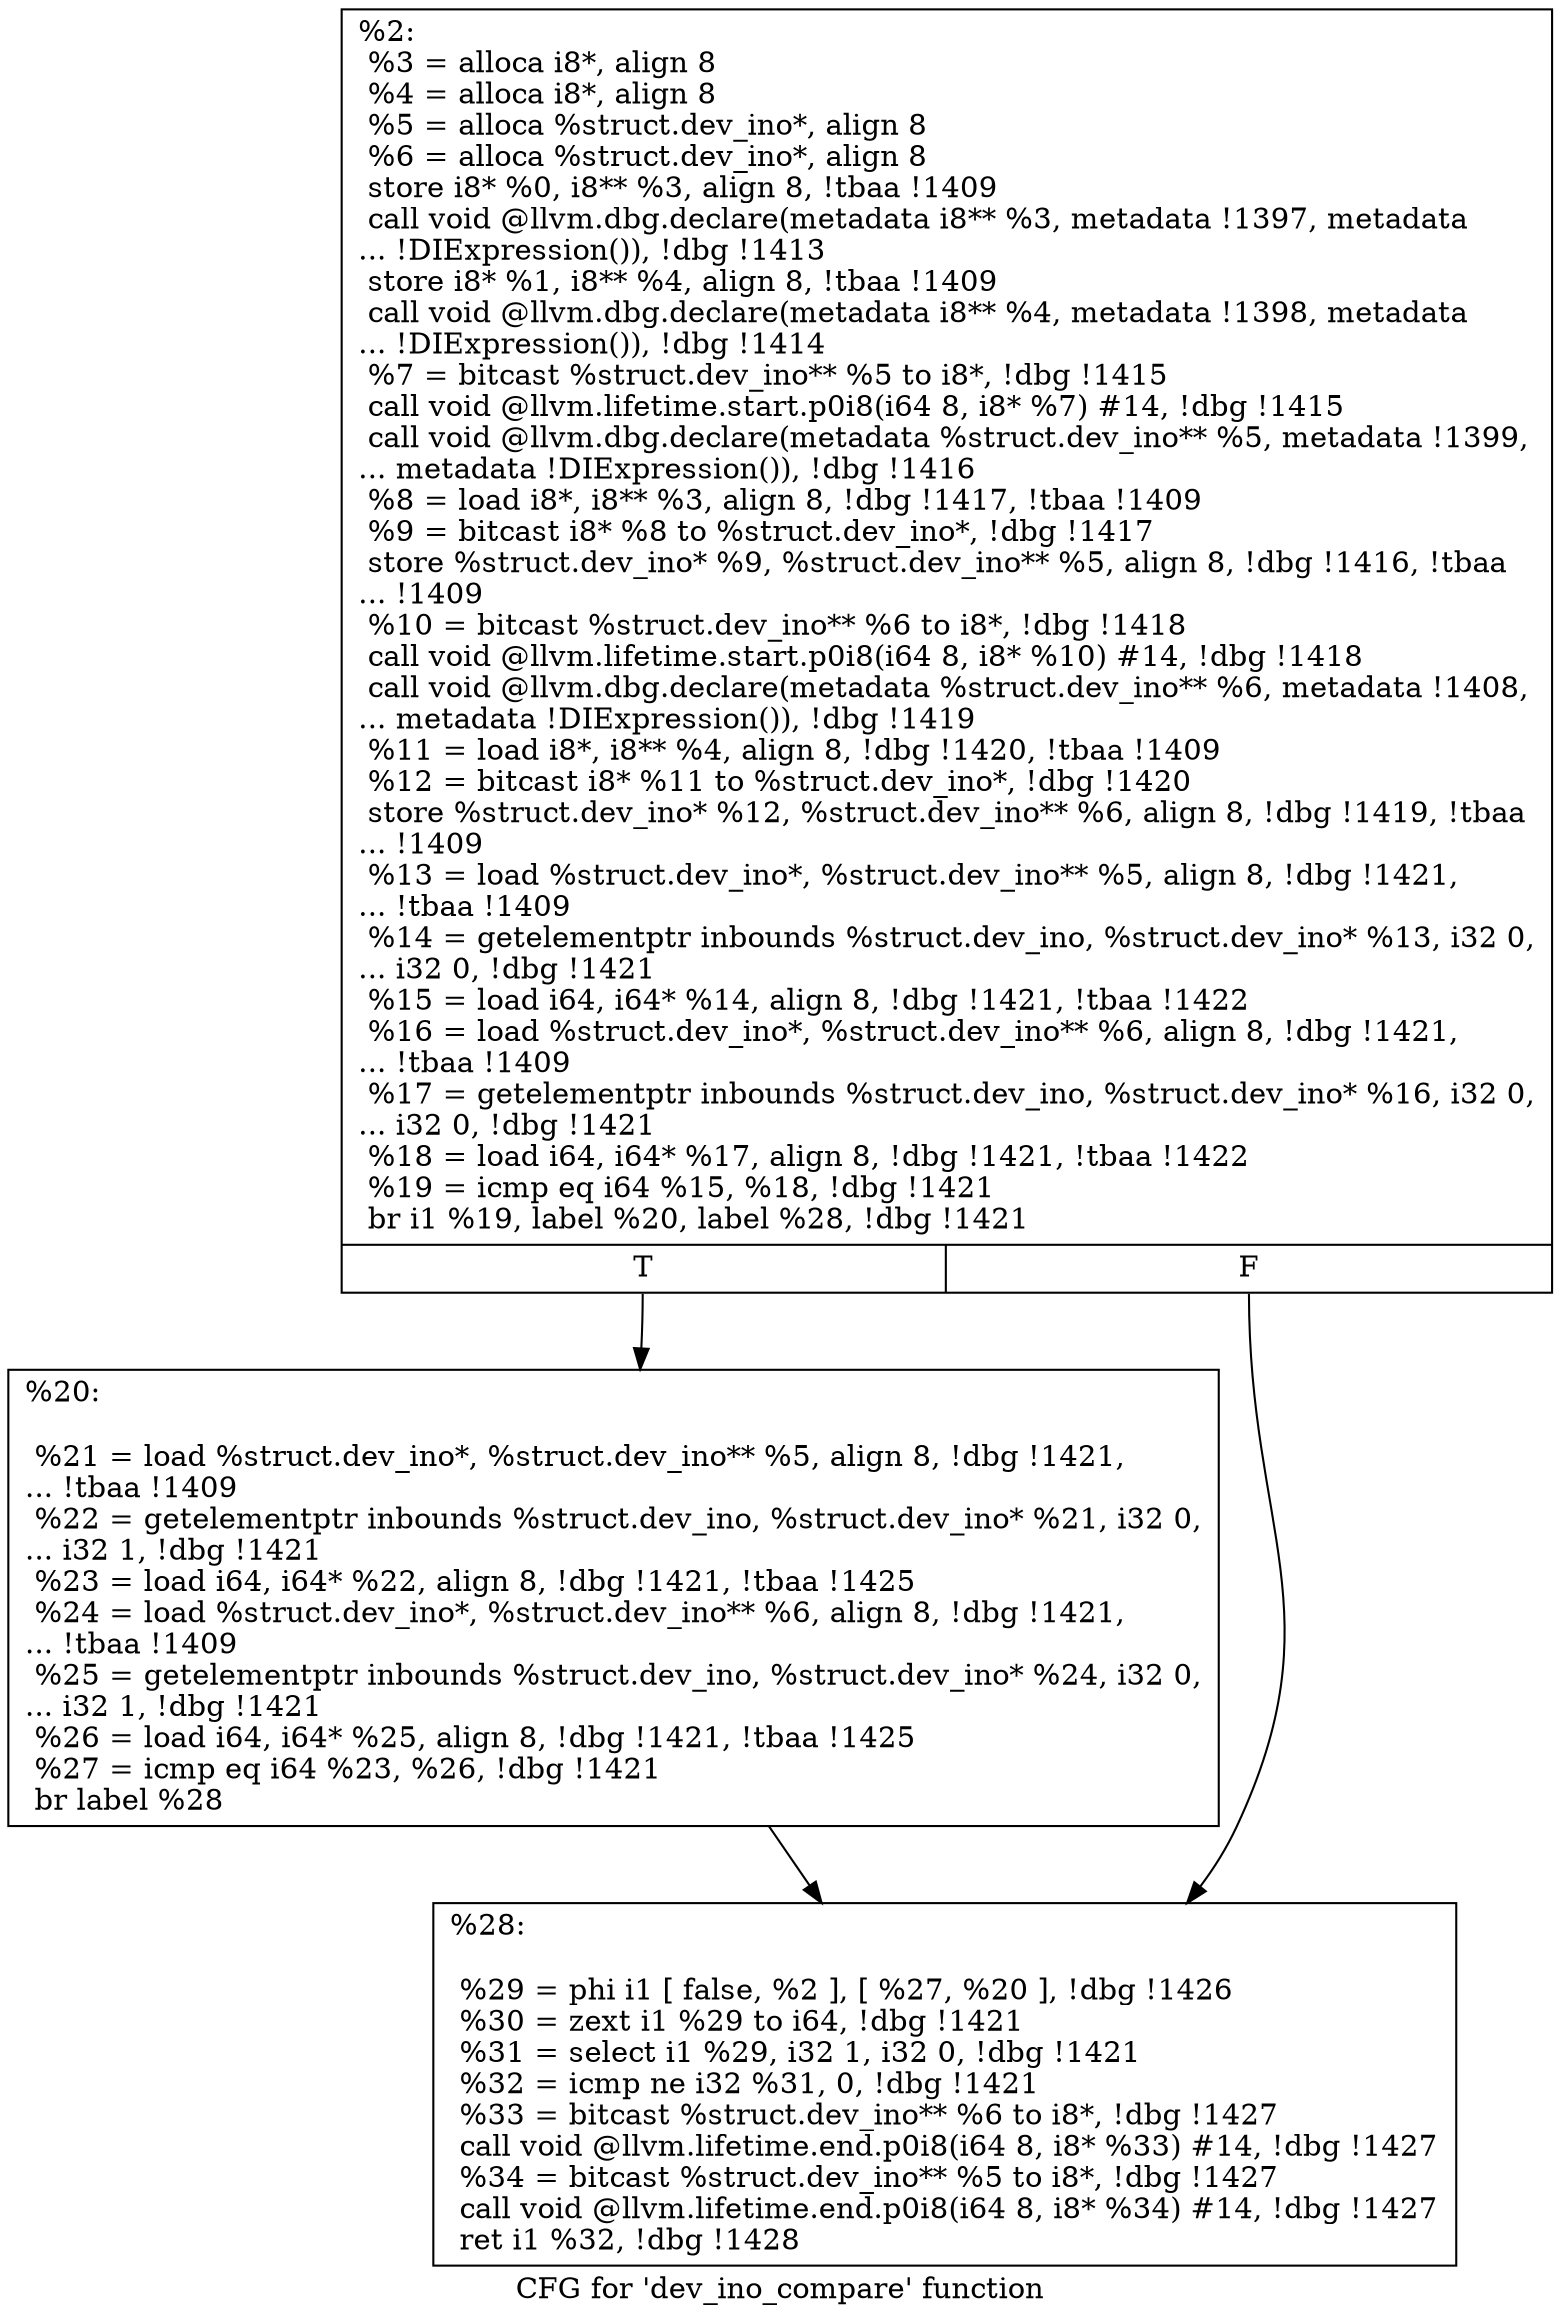 digraph "CFG for 'dev_ino_compare' function" {
	label="CFG for 'dev_ino_compare' function";

	Node0x21f5b20 [shape=record,label="{%2:\l  %3 = alloca i8*, align 8\l  %4 = alloca i8*, align 8\l  %5 = alloca %struct.dev_ino*, align 8\l  %6 = alloca %struct.dev_ino*, align 8\l  store i8* %0, i8** %3, align 8, !tbaa !1409\l  call void @llvm.dbg.declare(metadata i8** %3, metadata !1397, metadata\l... !DIExpression()), !dbg !1413\l  store i8* %1, i8** %4, align 8, !tbaa !1409\l  call void @llvm.dbg.declare(metadata i8** %4, metadata !1398, metadata\l... !DIExpression()), !dbg !1414\l  %7 = bitcast %struct.dev_ino** %5 to i8*, !dbg !1415\l  call void @llvm.lifetime.start.p0i8(i64 8, i8* %7) #14, !dbg !1415\l  call void @llvm.dbg.declare(metadata %struct.dev_ino** %5, metadata !1399,\l... metadata !DIExpression()), !dbg !1416\l  %8 = load i8*, i8** %3, align 8, !dbg !1417, !tbaa !1409\l  %9 = bitcast i8* %8 to %struct.dev_ino*, !dbg !1417\l  store %struct.dev_ino* %9, %struct.dev_ino** %5, align 8, !dbg !1416, !tbaa\l... !1409\l  %10 = bitcast %struct.dev_ino** %6 to i8*, !dbg !1418\l  call void @llvm.lifetime.start.p0i8(i64 8, i8* %10) #14, !dbg !1418\l  call void @llvm.dbg.declare(metadata %struct.dev_ino** %6, metadata !1408,\l... metadata !DIExpression()), !dbg !1419\l  %11 = load i8*, i8** %4, align 8, !dbg !1420, !tbaa !1409\l  %12 = bitcast i8* %11 to %struct.dev_ino*, !dbg !1420\l  store %struct.dev_ino* %12, %struct.dev_ino** %6, align 8, !dbg !1419, !tbaa\l... !1409\l  %13 = load %struct.dev_ino*, %struct.dev_ino** %5, align 8, !dbg !1421,\l... !tbaa !1409\l  %14 = getelementptr inbounds %struct.dev_ino, %struct.dev_ino* %13, i32 0,\l... i32 0, !dbg !1421\l  %15 = load i64, i64* %14, align 8, !dbg !1421, !tbaa !1422\l  %16 = load %struct.dev_ino*, %struct.dev_ino** %6, align 8, !dbg !1421,\l... !tbaa !1409\l  %17 = getelementptr inbounds %struct.dev_ino, %struct.dev_ino* %16, i32 0,\l... i32 0, !dbg !1421\l  %18 = load i64, i64* %17, align 8, !dbg !1421, !tbaa !1422\l  %19 = icmp eq i64 %15, %18, !dbg !1421\l  br i1 %19, label %20, label %28, !dbg !1421\l|{<s0>T|<s1>F}}"];
	Node0x21f5b20:s0 -> Node0x21c9fa0;
	Node0x21f5b20:s1 -> Node0x21f7510;
	Node0x21c9fa0 [shape=record,label="{%20:\l\l  %21 = load %struct.dev_ino*, %struct.dev_ino** %5, align 8, !dbg !1421,\l... !tbaa !1409\l  %22 = getelementptr inbounds %struct.dev_ino, %struct.dev_ino* %21, i32 0,\l... i32 1, !dbg !1421\l  %23 = load i64, i64* %22, align 8, !dbg !1421, !tbaa !1425\l  %24 = load %struct.dev_ino*, %struct.dev_ino** %6, align 8, !dbg !1421,\l... !tbaa !1409\l  %25 = getelementptr inbounds %struct.dev_ino, %struct.dev_ino* %24, i32 0,\l... i32 1, !dbg !1421\l  %26 = load i64, i64* %25, align 8, !dbg !1421, !tbaa !1425\l  %27 = icmp eq i64 %23, %26, !dbg !1421\l  br label %28\l}"];
	Node0x21c9fa0 -> Node0x21f7510;
	Node0x21f7510 [shape=record,label="{%28:\l\l  %29 = phi i1 [ false, %2 ], [ %27, %20 ], !dbg !1426\l  %30 = zext i1 %29 to i64, !dbg !1421\l  %31 = select i1 %29, i32 1, i32 0, !dbg !1421\l  %32 = icmp ne i32 %31, 0, !dbg !1421\l  %33 = bitcast %struct.dev_ino** %6 to i8*, !dbg !1427\l  call void @llvm.lifetime.end.p0i8(i64 8, i8* %33) #14, !dbg !1427\l  %34 = bitcast %struct.dev_ino** %5 to i8*, !dbg !1427\l  call void @llvm.lifetime.end.p0i8(i64 8, i8* %34) #14, !dbg !1427\l  ret i1 %32, !dbg !1428\l}"];
}
